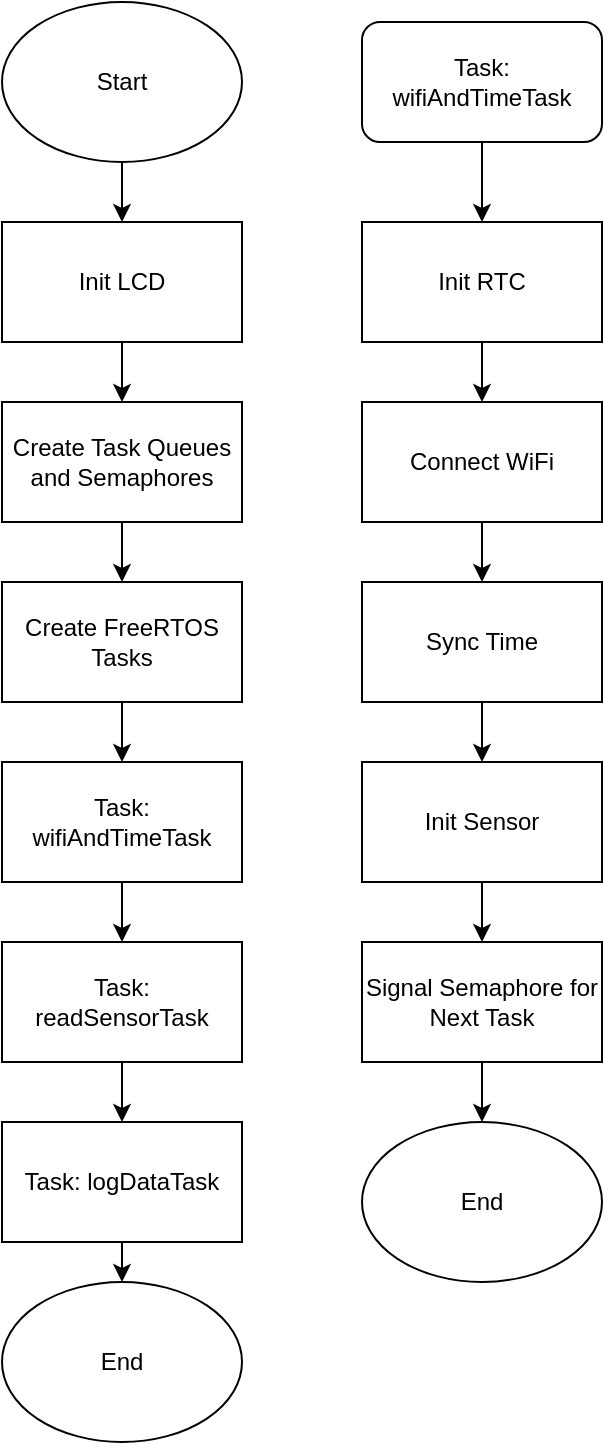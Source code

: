 <mxfile version="25.0.2">
  <diagram name="Page-1" id="gEKzkednMWPR4ZsR4w4l">
    <mxGraphModel dx="1050" dy="764" grid="1" gridSize="10" guides="1" tooltips="1" connect="1" arrows="1" fold="1" page="1" pageScale="1" pageWidth="850" pageHeight="1100" math="0" shadow="0">
      <root>
        <mxCell id="0" />
        <mxCell id="1" parent="0" />
        <mxCell id="kqtzl4Vi8DQOrqhqygTI-9" style="edgeStyle=orthogonalEdgeStyle;rounded=0;orthogonalLoop=1;jettySize=auto;html=1;exitX=0.5;exitY=1;exitDx=0;exitDy=0;entryX=0.5;entryY=0;entryDx=0;entryDy=0;" edge="1" parent="1" source="kqtzl4Vi8DQOrqhqygTI-2" target="kqtzl4Vi8DQOrqhqygTI-3">
          <mxGeometry relative="1" as="geometry" />
        </mxCell>
        <mxCell id="kqtzl4Vi8DQOrqhqygTI-2" value="Start" style="ellipse;whiteSpace=wrap;html=1;" vertex="1" parent="1">
          <mxGeometry x="50" y="40" width="120" height="80" as="geometry" />
        </mxCell>
        <mxCell id="kqtzl4Vi8DQOrqhqygTI-10" style="edgeStyle=orthogonalEdgeStyle;rounded=0;orthogonalLoop=1;jettySize=auto;html=1;exitX=0.5;exitY=1;exitDx=0;exitDy=0;entryX=0.5;entryY=0;entryDx=0;entryDy=0;" edge="1" parent="1" source="kqtzl4Vi8DQOrqhqygTI-3" target="kqtzl4Vi8DQOrqhqygTI-6">
          <mxGeometry relative="1" as="geometry" />
        </mxCell>
        <mxCell id="kqtzl4Vi8DQOrqhqygTI-3" value="Init LCD" style="rounded=0;whiteSpace=wrap;html=1;" vertex="1" parent="1">
          <mxGeometry x="50" y="150" width="120" height="60" as="geometry" />
        </mxCell>
        <mxCell id="kqtzl4Vi8DQOrqhqygTI-11" style="edgeStyle=orthogonalEdgeStyle;rounded=0;orthogonalLoop=1;jettySize=auto;html=1;exitX=0.5;exitY=1;exitDx=0;exitDy=0;entryX=0.5;entryY=0;entryDx=0;entryDy=0;" edge="1" parent="1" source="kqtzl4Vi8DQOrqhqygTI-6" target="kqtzl4Vi8DQOrqhqygTI-8">
          <mxGeometry relative="1" as="geometry" />
        </mxCell>
        <mxCell id="kqtzl4Vi8DQOrqhqygTI-6" value="Create Task Queues and Semaphores" style="rounded=0;whiteSpace=wrap;html=1;" vertex="1" parent="1">
          <mxGeometry x="50" y="240" width="120" height="60" as="geometry" />
        </mxCell>
        <mxCell id="kqtzl4Vi8DQOrqhqygTI-16" style="edgeStyle=orthogonalEdgeStyle;rounded=0;orthogonalLoop=1;jettySize=auto;html=1;exitX=0.5;exitY=1;exitDx=0;exitDy=0;entryX=0.5;entryY=0;entryDx=0;entryDy=0;" edge="1" parent="1" source="kqtzl4Vi8DQOrqhqygTI-8" target="kqtzl4Vi8DQOrqhqygTI-12">
          <mxGeometry relative="1" as="geometry" />
        </mxCell>
        <mxCell id="kqtzl4Vi8DQOrqhqygTI-8" value="Create FreeRTOS Tasks" style="rounded=0;whiteSpace=wrap;html=1;" vertex="1" parent="1">
          <mxGeometry x="50" y="330" width="120" height="60" as="geometry" />
        </mxCell>
        <mxCell id="kqtzl4Vi8DQOrqhqygTI-17" style="edgeStyle=orthogonalEdgeStyle;rounded=0;orthogonalLoop=1;jettySize=auto;html=1;exitX=0.5;exitY=1;exitDx=0;exitDy=0;entryX=0.5;entryY=0;entryDx=0;entryDy=0;" edge="1" parent="1" source="kqtzl4Vi8DQOrqhqygTI-12" target="kqtzl4Vi8DQOrqhqygTI-14">
          <mxGeometry relative="1" as="geometry" />
        </mxCell>
        <mxCell id="kqtzl4Vi8DQOrqhqygTI-12" value="Task: wifiAndTimeTask" style="rounded=0;whiteSpace=wrap;html=1;" vertex="1" parent="1">
          <mxGeometry x="50" y="420" width="120" height="60" as="geometry" />
        </mxCell>
        <mxCell id="kqtzl4Vi8DQOrqhqygTI-18" style="edgeStyle=orthogonalEdgeStyle;rounded=0;orthogonalLoop=1;jettySize=auto;html=1;exitX=0.5;exitY=1;exitDx=0;exitDy=0;entryX=0.5;entryY=0;entryDx=0;entryDy=0;" edge="1" parent="1" source="kqtzl4Vi8DQOrqhqygTI-14" target="kqtzl4Vi8DQOrqhqygTI-15">
          <mxGeometry relative="1" as="geometry" />
        </mxCell>
        <mxCell id="kqtzl4Vi8DQOrqhqygTI-14" value="Task: readSensorTask" style="rounded=0;whiteSpace=wrap;html=1;" vertex="1" parent="1">
          <mxGeometry x="50" y="510" width="120" height="60" as="geometry" />
        </mxCell>
        <mxCell id="kqtzl4Vi8DQOrqhqygTI-22" style="edgeStyle=orthogonalEdgeStyle;rounded=0;orthogonalLoop=1;jettySize=auto;html=1;exitX=0.5;exitY=1;exitDx=0;exitDy=0;entryX=0.5;entryY=0;entryDx=0;entryDy=0;" edge="1" parent="1" source="kqtzl4Vi8DQOrqhqygTI-15" target="kqtzl4Vi8DQOrqhqygTI-21">
          <mxGeometry relative="1" as="geometry" />
        </mxCell>
        <mxCell id="kqtzl4Vi8DQOrqhqygTI-15" value="Task: logDataTask" style="rounded=0;whiteSpace=wrap;html=1;" vertex="1" parent="1">
          <mxGeometry x="50" y="600" width="120" height="60" as="geometry" />
        </mxCell>
        <mxCell id="kqtzl4Vi8DQOrqhqygTI-21" value="End" style="ellipse;whiteSpace=wrap;html=1;" vertex="1" parent="1">
          <mxGeometry x="50" y="680" width="120" height="80" as="geometry" />
        </mxCell>
        <mxCell id="kqtzl4Vi8DQOrqhqygTI-30" style="edgeStyle=orthogonalEdgeStyle;rounded=0;orthogonalLoop=1;jettySize=auto;html=1;exitX=0.5;exitY=1;exitDx=0;exitDy=0;entryX=0.5;entryY=0;entryDx=0;entryDy=0;" edge="1" parent="1" source="kqtzl4Vi8DQOrqhqygTI-23" target="kqtzl4Vi8DQOrqhqygTI-24">
          <mxGeometry relative="1" as="geometry" />
        </mxCell>
        <mxCell id="kqtzl4Vi8DQOrqhqygTI-23" value="&lt;br&gt;Task: wifiAndTimeTask&lt;div&gt;&lt;br&gt;&lt;/div&gt;" style="rounded=1;whiteSpace=wrap;html=1;" vertex="1" parent="1">
          <mxGeometry x="230" y="50" width="120" height="60" as="geometry" />
        </mxCell>
        <mxCell id="kqtzl4Vi8DQOrqhqygTI-31" style="edgeStyle=orthogonalEdgeStyle;rounded=0;orthogonalLoop=1;jettySize=auto;html=1;exitX=0.5;exitY=1;exitDx=0;exitDy=0;entryX=0.5;entryY=0;entryDx=0;entryDy=0;" edge="1" parent="1" source="kqtzl4Vi8DQOrqhqygTI-24" target="kqtzl4Vi8DQOrqhqygTI-25">
          <mxGeometry relative="1" as="geometry" />
        </mxCell>
        <mxCell id="kqtzl4Vi8DQOrqhqygTI-24" value="Init RTC" style="rounded=0;whiteSpace=wrap;html=1;" vertex="1" parent="1">
          <mxGeometry x="230" y="150" width="120" height="60" as="geometry" />
        </mxCell>
        <mxCell id="kqtzl4Vi8DQOrqhqygTI-32" style="edgeStyle=orthogonalEdgeStyle;rounded=0;orthogonalLoop=1;jettySize=auto;html=1;exitX=0.5;exitY=1;exitDx=0;exitDy=0;entryX=0.5;entryY=0;entryDx=0;entryDy=0;" edge="1" parent="1" source="kqtzl4Vi8DQOrqhqygTI-25" target="kqtzl4Vi8DQOrqhqygTI-26">
          <mxGeometry relative="1" as="geometry" />
        </mxCell>
        <mxCell id="kqtzl4Vi8DQOrqhqygTI-25" value="Connect WiFi" style="rounded=0;whiteSpace=wrap;html=1;" vertex="1" parent="1">
          <mxGeometry x="230" y="240" width="120" height="60" as="geometry" />
        </mxCell>
        <mxCell id="kqtzl4Vi8DQOrqhqygTI-33" style="edgeStyle=orthogonalEdgeStyle;rounded=0;orthogonalLoop=1;jettySize=auto;html=1;exitX=0.5;exitY=1;exitDx=0;exitDy=0;entryX=0.5;entryY=0;entryDx=0;entryDy=0;" edge="1" parent="1" source="kqtzl4Vi8DQOrqhqygTI-26" target="kqtzl4Vi8DQOrqhqygTI-27">
          <mxGeometry relative="1" as="geometry" />
        </mxCell>
        <mxCell id="kqtzl4Vi8DQOrqhqygTI-26" value="Sync Time" style="rounded=0;whiteSpace=wrap;html=1;" vertex="1" parent="1">
          <mxGeometry x="230" y="330" width="120" height="60" as="geometry" />
        </mxCell>
        <mxCell id="kqtzl4Vi8DQOrqhqygTI-34" style="edgeStyle=orthogonalEdgeStyle;rounded=0;orthogonalLoop=1;jettySize=auto;html=1;exitX=0.5;exitY=1;exitDx=0;exitDy=0;entryX=0.5;entryY=0;entryDx=0;entryDy=0;" edge="1" parent="1" source="kqtzl4Vi8DQOrqhqygTI-27" target="kqtzl4Vi8DQOrqhqygTI-28">
          <mxGeometry relative="1" as="geometry" />
        </mxCell>
        <mxCell id="kqtzl4Vi8DQOrqhqygTI-27" value="Init Sensor" style="rounded=0;whiteSpace=wrap;html=1;" vertex="1" parent="1">
          <mxGeometry x="230" y="420" width="120" height="60" as="geometry" />
        </mxCell>
        <mxCell id="kqtzl4Vi8DQOrqhqygTI-35" style="edgeStyle=orthogonalEdgeStyle;rounded=0;orthogonalLoop=1;jettySize=auto;html=1;exitX=0.5;exitY=1;exitDx=0;exitDy=0;entryX=0.5;entryY=0;entryDx=0;entryDy=0;" edge="1" parent="1" source="kqtzl4Vi8DQOrqhqygTI-28" target="kqtzl4Vi8DQOrqhqygTI-29">
          <mxGeometry relative="1" as="geometry" />
        </mxCell>
        <mxCell id="kqtzl4Vi8DQOrqhqygTI-28" value="Signal Semaphore for Next Task" style="rounded=0;whiteSpace=wrap;html=1;" vertex="1" parent="1">
          <mxGeometry x="230" y="510" width="120" height="60" as="geometry" />
        </mxCell>
        <mxCell id="kqtzl4Vi8DQOrqhqygTI-29" value="End" style="ellipse;whiteSpace=wrap;html=1;" vertex="1" parent="1">
          <mxGeometry x="230" y="600" width="120" height="80" as="geometry" />
        </mxCell>
      </root>
    </mxGraphModel>
  </diagram>
</mxfile>
